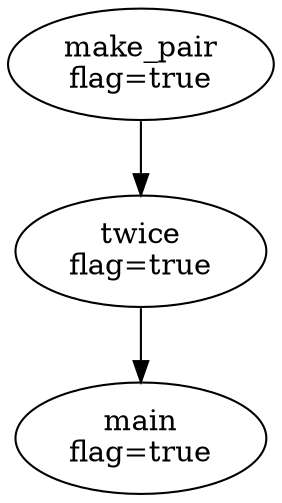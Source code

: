 
digraph callgraph {
  N1 [ label = "main\nflag=true" ];

  N0 [ label = "twice\nflag=true" ];
  N0 -> N1 ;

  N2 [ label = "make_pair\nflag=true" ];
  N2 -> N0 ;

}
